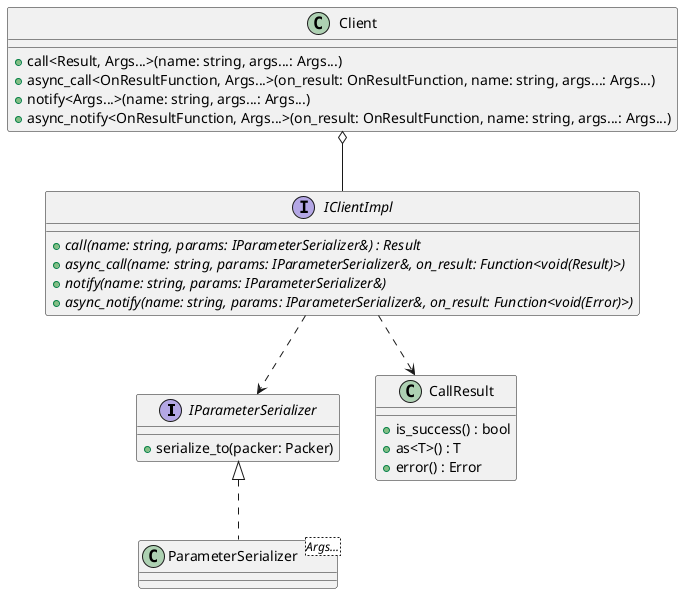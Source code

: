 @startuml client

interface IParameterSerializer {
    + serialize_to(packer: Packer)
}

class ParameterSerializer<Args...> {
}
IParameterSerializer <|.. ParameterSerializer

class CallResult {
    + is_success() : bool
    + as<T>() : T
    + error() : Error
}

interface IClientImpl {
    {abstract} + call(name: string, params: IParameterSerializer&) : Result
    {abstract} + async_call(name: string, params: IParameterSerializer&, on_result: Function<void(Result)>)
    {abstract} + notify(name: string, params: IParameterSerializer&)
    {abstract} + async_notify(name: string, params: IParameterSerializer&, on_result: Function<void(Error)>)
}
IClientImpl ..> IParameterSerializer
IClientImpl ..> CallResult

class Client {
    + call<Result, Args...>(name: string, args...: Args...)
    + async_call<OnResultFunction, Args...>(on_result: OnResultFunction, name: string, args...: Args...)
    + notify<Args...>(name: string, args...: Args...)
    + async_notify<OnResultFunction, Args...>(on_result: OnResultFunction, name: string, args...: Args...)
}
Client o-- IClientImpl

@enduml
